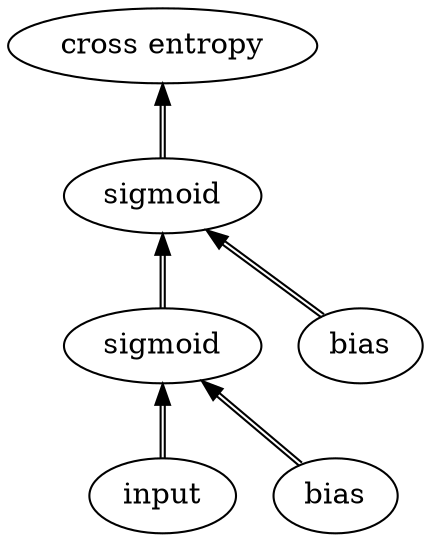digraph G {
    aize ="4,4";
    Cross_Entropy [label="cross entropy"][group=g1];
    input [group=g1] ;
    Sigmoid1 [label="sigmoid"] [group=g1];
    Sigmoid2 [label="sigmoid"][group=g1];
    bias1 [label="bias"];
    bias2 [label="bias"];
    Cross_Entropy -> Sigmoid1 [dir=back color="black:black"];
    Sigmoid1 -> Sigmoid2 [dir=back color="black:black"];
    Sigmoid1 -> bias1 [dir=back color="black:black"] ;
    Sigmoid2 -> bias2 [dir=back color="black:black"];
    Sigmoid2 -> input [dir=back color="black:black"];
  }
